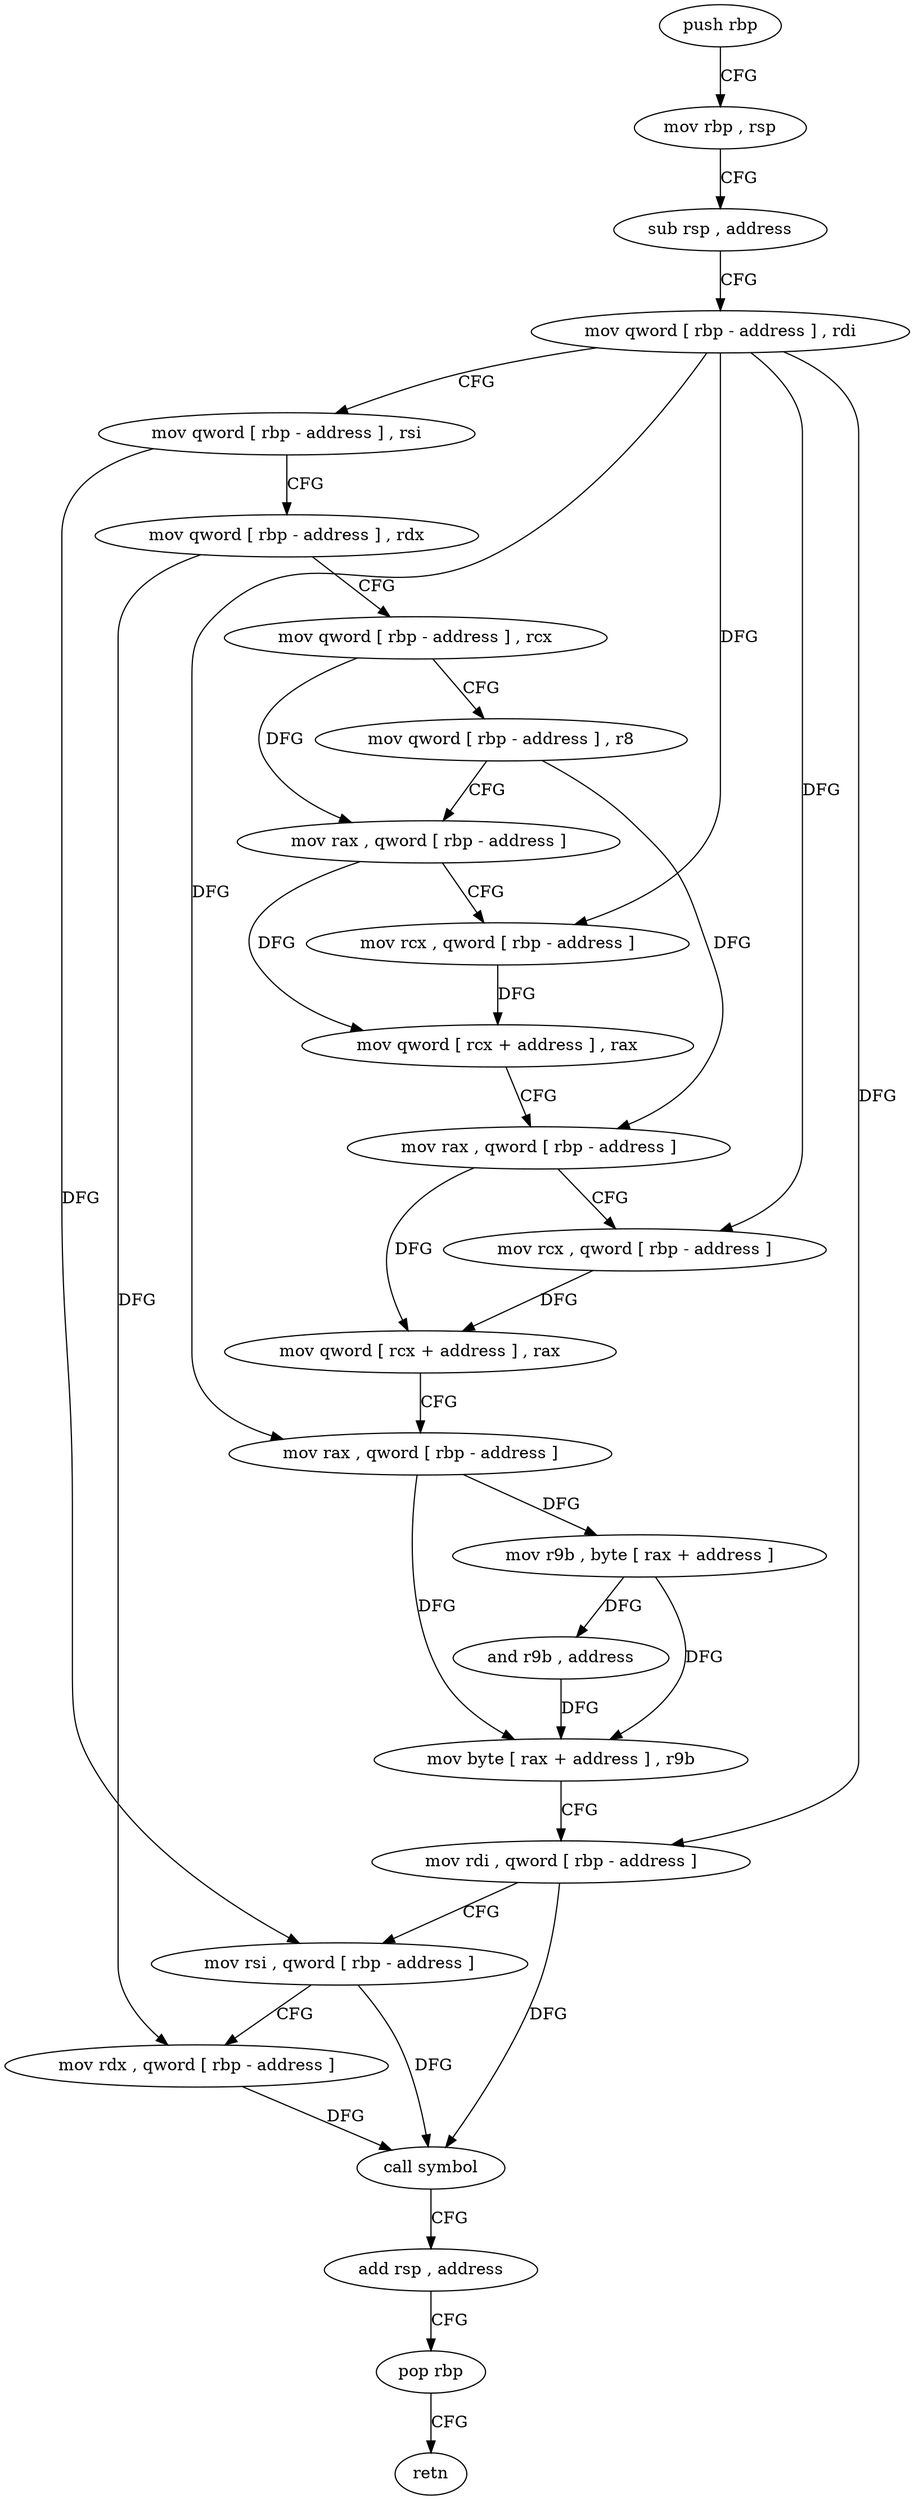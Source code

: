 digraph "func" {
"4307456" [label = "push rbp" ]
"4307457" [label = "mov rbp , rsp" ]
"4307460" [label = "sub rsp , address" ]
"4307464" [label = "mov qword [ rbp - address ] , rdi" ]
"4307468" [label = "mov qword [ rbp - address ] , rsi" ]
"4307472" [label = "mov qword [ rbp - address ] , rdx" ]
"4307476" [label = "mov qword [ rbp - address ] , rcx" ]
"4307480" [label = "mov qword [ rbp - address ] , r8" ]
"4307484" [label = "mov rax , qword [ rbp - address ]" ]
"4307488" [label = "mov rcx , qword [ rbp - address ]" ]
"4307492" [label = "mov qword [ rcx + address ] , rax" ]
"4307496" [label = "mov rax , qword [ rbp - address ]" ]
"4307500" [label = "mov rcx , qword [ rbp - address ]" ]
"4307504" [label = "mov qword [ rcx + address ] , rax" ]
"4307508" [label = "mov rax , qword [ rbp - address ]" ]
"4307512" [label = "mov r9b , byte [ rax + address ]" ]
"4307516" [label = "and r9b , address" ]
"4307520" [label = "mov byte [ rax + address ] , r9b" ]
"4307524" [label = "mov rdi , qword [ rbp - address ]" ]
"4307528" [label = "mov rsi , qword [ rbp - address ]" ]
"4307532" [label = "mov rdx , qword [ rbp - address ]" ]
"4307536" [label = "call symbol" ]
"4307541" [label = "add rsp , address" ]
"4307545" [label = "pop rbp" ]
"4307546" [label = "retn" ]
"4307456" -> "4307457" [ label = "CFG" ]
"4307457" -> "4307460" [ label = "CFG" ]
"4307460" -> "4307464" [ label = "CFG" ]
"4307464" -> "4307468" [ label = "CFG" ]
"4307464" -> "4307488" [ label = "DFG" ]
"4307464" -> "4307500" [ label = "DFG" ]
"4307464" -> "4307508" [ label = "DFG" ]
"4307464" -> "4307524" [ label = "DFG" ]
"4307468" -> "4307472" [ label = "CFG" ]
"4307468" -> "4307528" [ label = "DFG" ]
"4307472" -> "4307476" [ label = "CFG" ]
"4307472" -> "4307532" [ label = "DFG" ]
"4307476" -> "4307480" [ label = "CFG" ]
"4307476" -> "4307484" [ label = "DFG" ]
"4307480" -> "4307484" [ label = "CFG" ]
"4307480" -> "4307496" [ label = "DFG" ]
"4307484" -> "4307488" [ label = "CFG" ]
"4307484" -> "4307492" [ label = "DFG" ]
"4307488" -> "4307492" [ label = "DFG" ]
"4307492" -> "4307496" [ label = "CFG" ]
"4307496" -> "4307500" [ label = "CFG" ]
"4307496" -> "4307504" [ label = "DFG" ]
"4307500" -> "4307504" [ label = "DFG" ]
"4307504" -> "4307508" [ label = "CFG" ]
"4307508" -> "4307512" [ label = "DFG" ]
"4307508" -> "4307520" [ label = "DFG" ]
"4307512" -> "4307516" [ label = "DFG" ]
"4307512" -> "4307520" [ label = "DFG" ]
"4307516" -> "4307520" [ label = "DFG" ]
"4307520" -> "4307524" [ label = "CFG" ]
"4307524" -> "4307528" [ label = "CFG" ]
"4307524" -> "4307536" [ label = "DFG" ]
"4307528" -> "4307532" [ label = "CFG" ]
"4307528" -> "4307536" [ label = "DFG" ]
"4307532" -> "4307536" [ label = "DFG" ]
"4307536" -> "4307541" [ label = "CFG" ]
"4307541" -> "4307545" [ label = "CFG" ]
"4307545" -> "4307546" [ label = "CFG" ]
}
